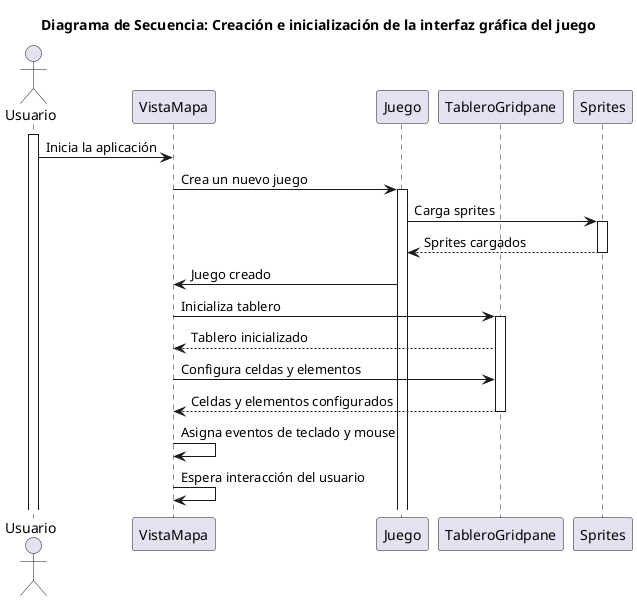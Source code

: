 @startuml

title Diagrama de Secuencia: Creación e inicialización de la interfaz gráfica del juego

actor Usuario

participant "VistaMapa" as Vista
participant "Juego" as Juego
participant "TableroGridpane" as Tablero
participant "Sprites" as Sprites

activate Usuario
Usuario -> Vista: Inicia la aplicación

Vista -> Juego: Crea un nuevo juego
activate Juego
Juego -> Sprites: Carga sprites
activate Sprites
Sprites --> Juego: Sprites cargados
deactivate Sprites
Juego -> Vista: Juego creado

Vista -> Tablero: Inicializa tablero
activate Tablero
Tablero --> Vista: Tablero inicializado
Vista -> Tablero: Configura celdas y elementos
Tablero --> Vista: Celdas y elementos configurados
deactivate Tablero

Vista -> Vista: Asigna eventos de teclado y mouse
Vista -> Vista: Espera interacción del usuario

@enduml